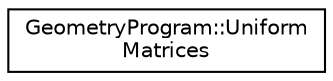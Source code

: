 digraph "Graphical Class Hierarchy"
{
 // INTERACTIVE_SVG=YES
 // LATEX_PDF_SIZE
  edge [fontname="Helvetica",fontsize="10",labelfontname="Helvetica",labelfontsize="10"];
  node [fontname="Helvetica",fontsize="10",shape=record];
  rankdir="LR";
  Node0 [label="GeometryProgram::Uniform\lMatrices",height=0.2,width=0.4,color="black", fillcolor="white", style="filled",URL="$struct_geometry_program_1_1_uniform_matrices.html",tooltip=" "];
}
